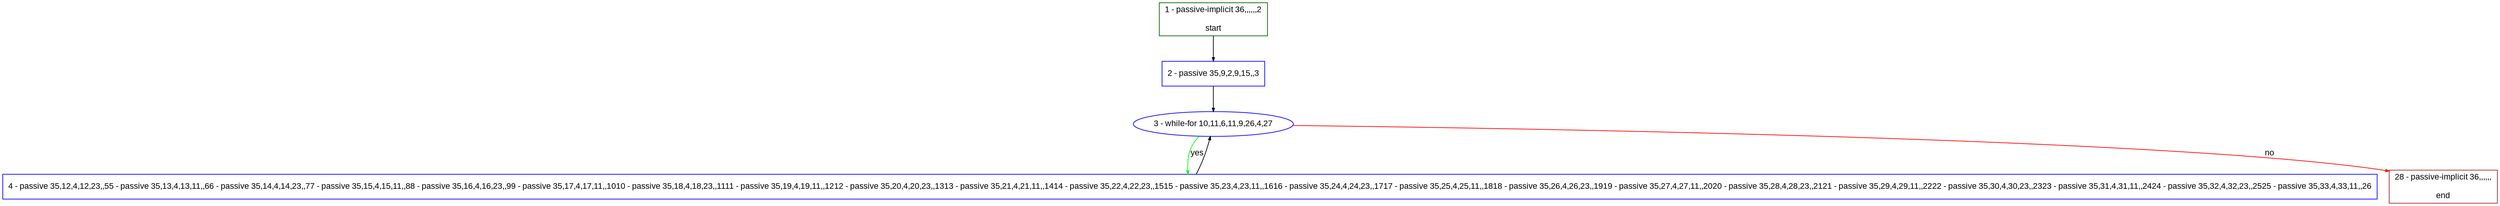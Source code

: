 digraph "" {
  graph [bgcolor="white", fillcolor="#FFFFCC", pack="true", packmode="clust", fontname="Arial", label="", fontsize="12", compound="true", style="rounded,filled"];
  node [node_initialized="no", fillcolor="white", fontname="Arial", label="", color="grey", fontsize="12", fixedsize="false", compound="true", shape="rectangle", style="filled"];
  edge [arrowtail="none", lhead="", fontcolor="black", fontname="Arial", label="", color="black", fontsize="12", arrowhead="normal", arrowsize="0.5", compound="true", ltail="", dir="forward"];
  __N1 [fillcolor="#ffffff", label="2 - passive 35,9,2,9,15,,3", color="#0000ff", shape="box", style="filled"];
  __N2 [fillcolor="#ffffff", label="1 - passive-implicit 36,,,,,,2\n\nstart", color="#006400", shape="box", style="filled"];
  __N3 [fillcolor="#ffffff", label="3 - while-for 10,11,6,11,9,26,4,27", color="#0000ff", shape="oval", style="filled"];
  __N4 [fillcolor="#ffffff", label="4 - passive 35,12,4,12,23,,55 - passive 35,13,4,13,11,,66 - passive 35,14,4,14,23,,77 - passive 35,15,4,15,11,,88 - passive 35,16,4,16,23,,99 - passive 35,17,4,17,11,,1010 - passive 35,18,4,18,23,,1111 - passive 35,19,4,19,11,,1212 - passive 35,20,4,20,23,,1313 - passive 35,21,4,21,11,,1414 - passive 35,22,4,22,23,,1515 - passive 35,23,4,23,11,,1616 - passive 35,24,4,24,23,,1717 - passive 35,25,4,25,11,,1818 - passive 35,26,4,26,23,,1919 - passive 35,27,4,27,11,,2020 - passive 35,28,4,28,23,,2121 - passive 35,29,4,29,11,,2222 - passive 35,30,4,30,23,,2323 - passive 35,31,4,31,11,,2424 - passive 35,32,4,32,23,,2525 - passive 35,33,4,33,11,,26", color="#0000ff", shape="box", style="filled"];
  __N5 [fillcolor="#ffffff", label="28 - passive-implicit 36,,,,,,\n\nend", color="#a52a2a", shape="box", style="filled"];
  __N2 -> __N1 [arrowtail="none", color="#000000", label="", arrowhead="normal", dir="forward"];
  __N1 -> __N3 [arrowtail="none", color="#000000", label="", arrowhead="normal", dir="forward"];
  __N3 -> __N4 [arrowtail="none", color="#00ff00", label="yes", arrowhead="normal", dir="forward"];
  __N4 -> __N3 [arrowtail="none", color="#000000", label="", arrowhead="normal", dir="forward"];
  __N3 -> __N5 [arrowtail="none", color="#ff0000", label="no", arrowhead="normal", dir="forward"];
}
